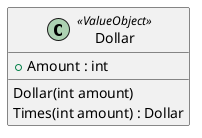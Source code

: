 @startuml
class Dollar <<ValueObject>>
{
    +Amount : int
    Dollar(int amount)
    Times(int amount) : Dollar
}
@enduml